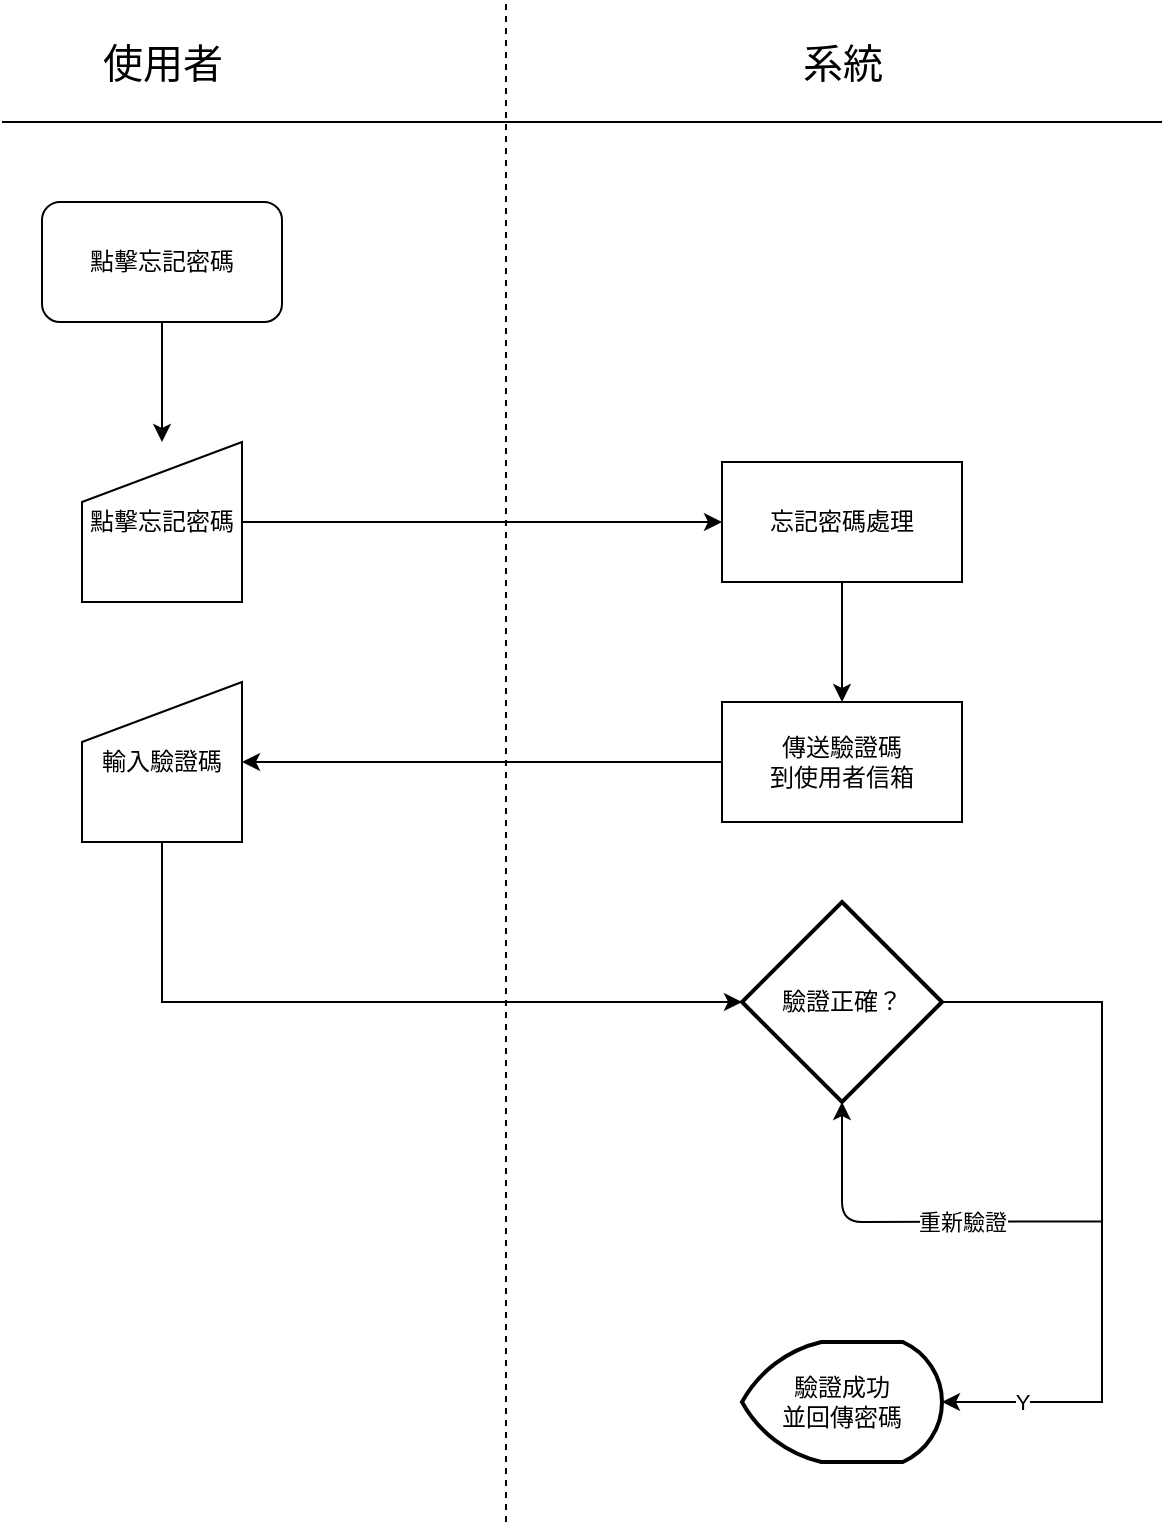 <mxfile version="12.9.13" type="device"><diagram id="QxBbJr4td5uTAsMJgKmD" name="Page-1"><mxGraphModel dx="1038" dy="607" grid="1" gridSize="10" guides="1" tooltips="1" connect="1" arrows="1" fold="1" page="1" pageScale="1" pageWidth="827" pageHeight="1169" background="none" math="0" shadow="0"><root><mxCell id="0"/><mxCell id="1" parent="0"/><mxCell id="xY5wXQZ39uQGqT-_qVcg-1" value="&lt;font style=&quot;font-size: 20px&quot;&gt;使用者&lt;/font&gt;" style="text;html=1;align=center;verticalAlign=middle;resizable=0;points=[];autosize=1;" parent="1" vertex="1"><mxGeometry x="200" y="40" width="80" height="20" as="geometry"/></mxCell><mxCell id="xY5wXQZ39uQGqT-_qVcg-2" value="&lt;font style=&quot;font-size: 20px&quot;&gt;系統&lt;/font&gt;" style="text;html=1;align=center;verticalAlign=middle;resizable=0;points=[];autosize=1;" parent="1" vertex="1"><mxGeometry x="550" y="40" width="60" height="20" as="geometry"/></mxCell><mxCell id="xY5wXQZ39uQGqT-_qVcg-3" value="" style="endArrow=none;html=1;" parent="1" edge="1"><mxGeometry width="50" height="50" relative="1" as="geometry"><mxPoint x="160" y="80" as="sourcePoint"/><mxPoint x="740" y="80" as="targetPoint"/></mxGeometry></mxCell><mxCell id="xY5wXQZ39uQGqT-_qVcg-7" style="edgeStyle=orthogonalEdgeStyle;rounded=0;orthogonalLoop=1;jettySize=auto;html=1;exitX=0.5;exitY=1;exitDx=0;exitDy=0;entryX=0.5;entryY=0;entryDx=0;entryDy=0;" parent="1" source="xY5wXQZ39uQGqT-_qVcg-5" target="xY5wXQZ39uQGqT-_qVcg-6" edge="1"><mxGeometry relative="1" as="geometry"/></mxCell><mxCell id="xY5wXQZ39uQGqT-_qVcg-5" value="點擊忘記密碼" style="rounded=1;whiteSpace=wrap;html=1;" parent="1" vertex="1"><mxGeometry x="180" y="120" width="120" height="60" as="geometry"/></mxCell><mxCell id="xY5wXQZ39uQGqT-_qVcg-9" style="edgeStyle=orthogonalEdgeStyle;rounded=0;orthogonalLoop=1;jettySize=auto;html=1;exitX=1;exitY=0.5;exitDx=0;exitDy=0;entryX=0;entryY=0.5;entryDx=0;entryDy=0;" parent="1" source="xY5wXQZ39uQGqT-_qVcg-6" target="xY5wXQZ39uQGqT-_qVcg-8" edge="1"><mxGeometry relative="1" as="geometry"/></mxCell><mxCell id="xY5wXQZ39uQGqT-_qVcg-6" value="點擊忘記密碼" style="shape=manualInput;whiteSpace=wrap;html=1;" parent="1" vertex="1"><mxGeometry x="200" y="240" width="80" height="80" as="geometry"/></mxCell><mxCell id="Bq8P7YuZPJMLE8WJxzXx-2" style="edgeStyle=orthogonalEdgeStyle;rounded=0;orthogonalLoop=1;jettySize=auto;html=1;exitX=0.5;exitY=1;exitDx=0;exitDy=0;entryX=0.5;entryY=0;entryDx=0;entryDy=0;" edge="1" parent="1" source="xY5wXQZ39uQGqT-_qVcg-8" target="Bq8P7YuZPJMLE8WJxzXx-1"><mxGeometry relative="1" as="geometry"/></mxCell><mxCell id="xY5wXQZ39uQGqT-_qVcg-8" value="忘記密碼處理" style="rounded=0;whiteSpace=wrap;html=1;" parent="1" vertex="1"><mxGeometry x="520" y="250" width="120" height="60" as="geometry"/></mxCell><mxCell id="xY5wXQZ39uQGqT-_qVcg-13" style="edgeStyle=orthogonalEdgeStyle;rounded=0;orthogonalLoop=1;jettySize=auto;html=1;entryX=1;entryY=0.5;entryDx=0;entryDy=0;exitX=0;exitY=0.5;exitDx=0;exitDy=0;" parent="1" source="Bq8P7YuZPJMLE8WJxzXx-1" target="xY5wXQZ39uQGqT-_qVcg-12" edge="1"><mxGeometry relative="1" as="geometry"><mxPoint x="490" y="400" as="sourcePoint"/></mxGeometry></mxCell><mxCell id="xY5wXQZ39uQGqT-_qVcg-15" style="edgeStyle=orthogonalEdgeStyle;rounded=0;orthogonalLoop=1;jettySize=auto;html=1;exitX=0.5;exitY=1;exitDx=0;exitDy=0;entryX=0;entryY=0.5;entryDx=0;entryDy=0;entryPerimeter=0;" parent="1" source="xY5wXQZ39uQGqT-_qVcg-12" target="xY5wXQZ39uQGqT-_qVcg-14" edge="1"><mxGeometry relative="1" as="geometry"/></mxCell><mxCell id="xY5wXQZ39uQGqT-_qVcg-12" value="輸入驗證碼" style="shape=manualInput;whiteSpace=wrap;html=1;" parent="1" vertex="1"><mxGeometry x="200" y="360" width="80" height="80" as="geometry"/></mxCell><mxCell id="xY5wXQZ39uQGqT-_qVcg-18" style="edgeStyle=orthogonalEdgeStyle;rounded=0;orthogonalLoop=1;jettySize=auto;html=1;exitX=1;exitY=0.5;exitDx=0;exitDy=0;exitPerimeter=0;entryX=1;entryY=0.5;entryDx=0;entryDy=0;entryPerimeter=0;" parent="1" source="xY5wXQZ39uQGqT-_qVcg-14" target="xY5wXQZ39uQGqT-_qVcg-17" edge="1"><mxGeometry relative="1" as="geometry"><Array as="points"><mxPoint x="710" y="520"/><mxPoint x="710" y="720"/></Array></mxGeometry></mxCell><mxCell id="xY5wXQZ39uQGqT-_qVcg-21" value="Y" style="edgeLabel;html=1;align=center;verticalAlign=middle;resizable=0;points=[];" parent="xY5wXQZ39uQGqT-_qVcg-18" vertex="1" connectable="0"><mxGeometry x="0.716" relative="1" as="geometry"><mxPoint x="-10.86" as="offset"/></mxGeometry></mxCell><mxCell id="xY5wXQZ39uQGqT-_qVcg-14" value="驗證正確？" style="strokeWidth=2;html=1;shape=mxgraph.flowchart.decision;whiteSpace=wrap;" parent="1" vertex="1"><mxGeometry x="530" y="470" width="100" height="100" as="geometry"/></mxCell><mxCell id="xY5wXQZ39uQGqT-_qVcg-17" value="驗證成功&lt;br&gt;並回傳密碼" style="strokeWidth=2;html=1;shape=mxgraph.flowchart.display;whiteSpace=wrap;" parent="1" vertex="1"><mxGeometry x="530" y="690" width="100" height="60" as="geometry"/></mxCell><mxCell id="xY5wXQZ39uQGqT-_qVcg-19" value="" style="endArrow=classic;html=1;entryX=0.5;entryY=1;entryDx=0;entryDy=0;entryPerimeter=0;" parent="1" target="xY5wXQZ39uQGqT-_qVcg-14" edge="1"><mxGeometry width="50" height="50" relative="1" as="geometry"><mxPoint x="710" y="629.71" as="sourcePoint"/><mxPoint x="630" y="630" as="targetPoint"/><Array as="points"><mxPoint x="580" y="630"/></Array></mxGeometry></mxCell><mxCell id="xY5wXQZ39uQGqT-_qVcg-20" value="重新驗證" style="edgeLabel;html=1;align=center;verticalAlign=middle;resizable=0;points=[];" parent="xY5wXQZ39uQGqT-_qVcg-19" vertex="1" connectable="0"><mxGeometry x="-0.179" y="-1" relative="1" as="geometry"><mxPoint x="8" y="1.17" as="offset"/></mxGeometry></mxCell><mxCell id="xY5wXQZ39uQGqT-_qVcg-22" value="" style="endArrow=none;dashed=1;html=1;" parent="1" edge="1"><mxGeometry width="50" height="50" relative="1" as="geometry"><mxPoint x="412" y="780" as="sourcePoint"/><mxPoint x="412" y="20" as="targetPoint"/></mxGeometry></mxCell><mxCell id="Bq8P7YuZPJMLE8WJxzXx-1" value="傳送驗證碼&lt;br&gt;到使用者信箱" style="rounded=0;whiteSpace=wrap;html=1;" vertex="1" parent="1"><mxGeometry x="520" y="370" width="120" height="60" as="geometry"/></mxCell></root></mxGraphModel></diagram></mxfile>